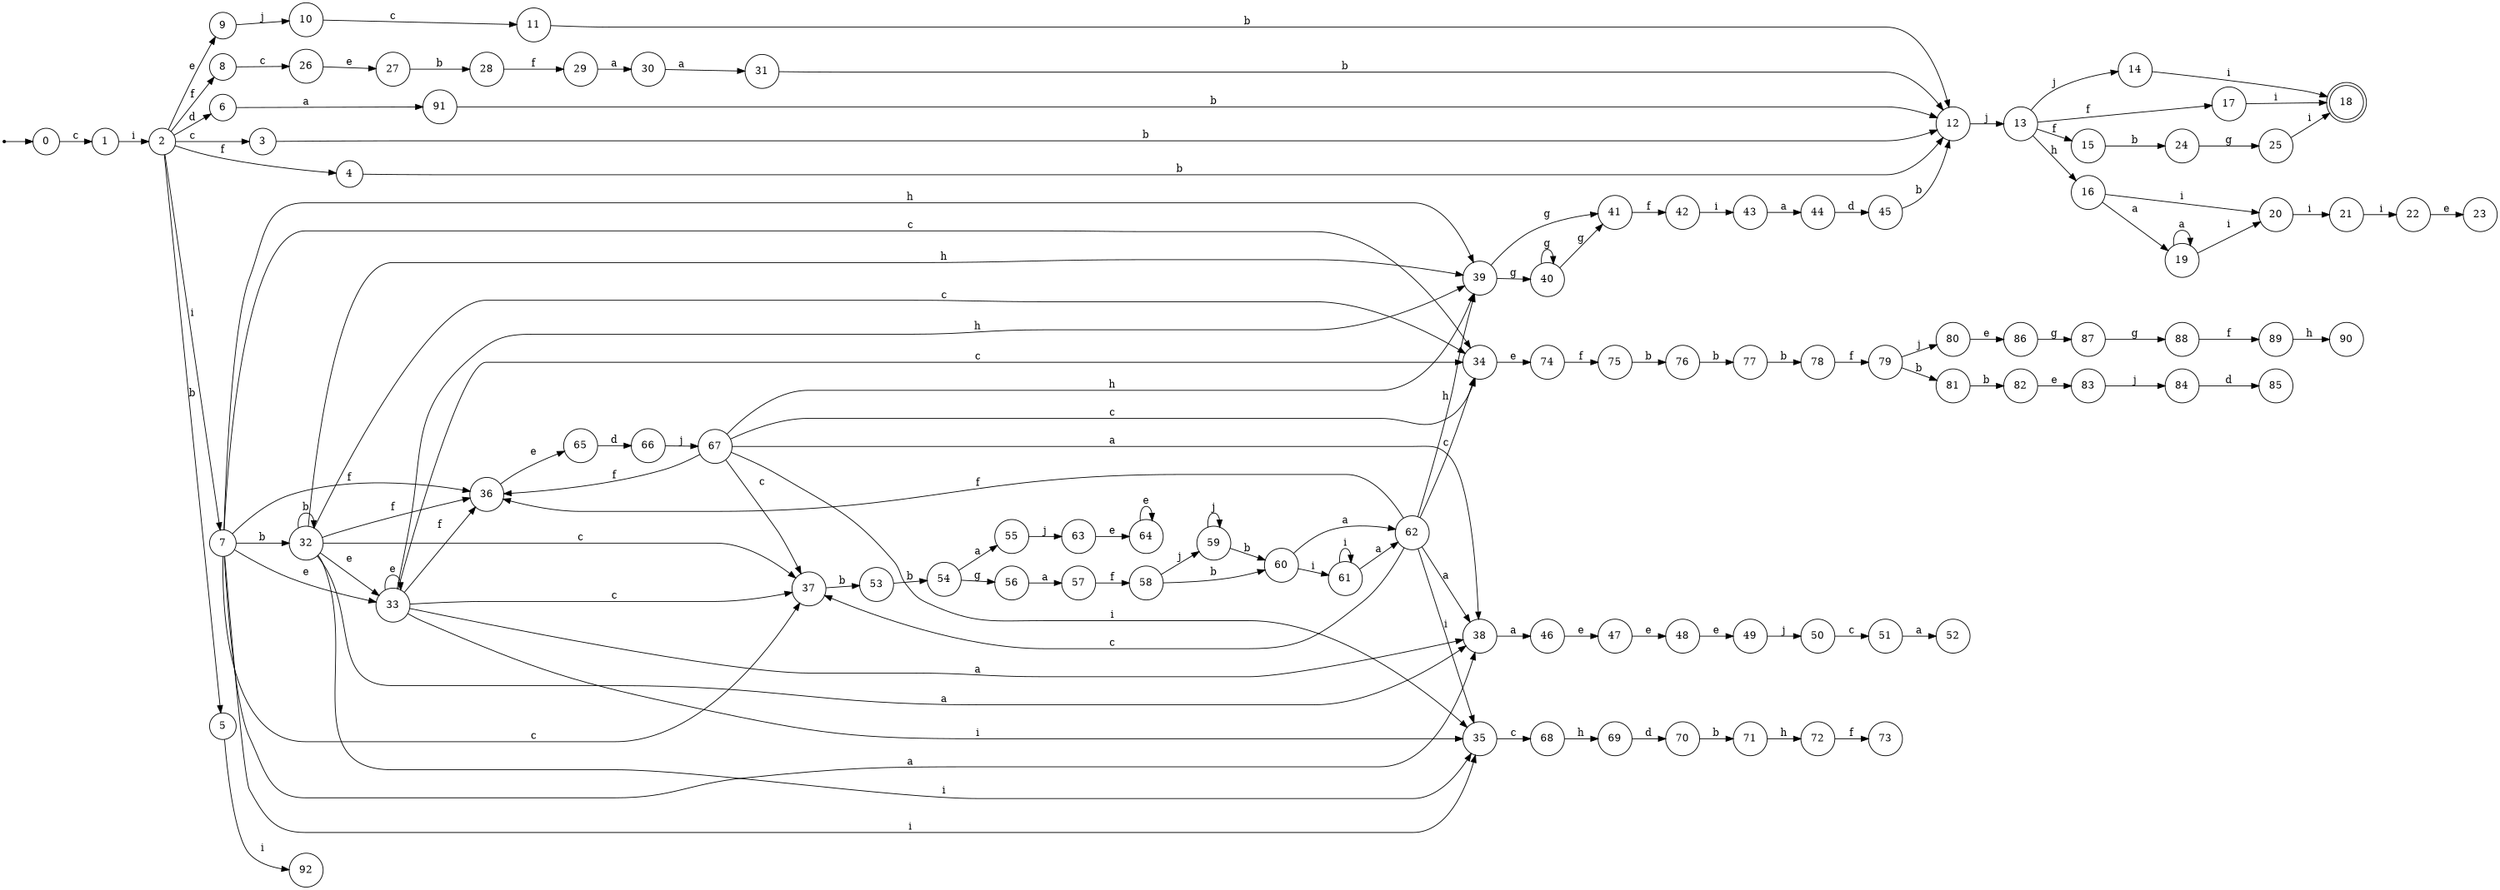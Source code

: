 digraph finite_state_machine {
rankdir=LR;
size="20,20";
node [shape = point]; "dummy0"
node [shape = circle]; "0";
"dummy0" -> "0";
node [shape = circle]; "1";
node [shape = circle]; "2";
node [shape = circle]; "3";
node [shape = circle]; "4";
node [shape = circle]; "5";
node [shape = circle]; "6";
node [shape = circle]; "7";
node [shape = circle]; "8";
node [shape = circle]; "9";
node [shape = circle]; "10";
node [shape = circle]; "11";
node [shape = circle]; "12";
node [shape = circle]; "13";
node [shape = circle]; "14";
node [shape = circle]; "15";
node [shape = circle]; "16";
node [shape = circle]; "17";
node [shape = doublecircle]; "18";node [shape = circle]; "19";
node [shape = circle]; "20";
node [shape = circle]; "21";
node [shape = circle]; "22";
node [shape = circle]; "23";
node [shape = circle]; "24";
node [shape = circle]; "25";
node [shape = circle]; "26";
node [shape = circle]; "27";
node [shape = circle]; "28";
node [shape = circle]; "29";
node [shape = circle]; "30";
node [shape = circle]; "31";
node [shape = circle]; "32";
node [shape = circle]; "33";
node [shape = circle]; "34";
node [shape = circle]; "35";
node [shape = circle]; "36";
node [shape = circle]; "37";
node [shape = circle]; "38";
node [shape = circle]; "39";
node [shape = circle]; "40";
node [shape = circle]; "41";
node [shape = circle]; "42";
node [shape = circle]; "43";
node [shape = circle]; "44";
node [shape = circle]; "45";
node [shape = circle]; "46";
node [shape = circle]; "47";
node [shape = circle]; "48";
node [shape = circle]; "49";
node [shape = circle]; "50";
node [shape = circle]; "51";
node [shape = circle]; "52";
node [shape = circle]; "53";
node [shape = circle]; "54";
node [shape = circle]; "55";
node [shape = circle]; "56";
node [shape = circle]; "57";
node [shape = circle]; "58";
node [shape = circle]; "59";
node [shape = circle]; "60";
node [shape = circle]; "61";
node [shape = circle]; "62";
node [shape = circle]; "63";
node [shape = circle]; "64";
node [shape = circle]; "65";
node [shape = circle]; "66";
node [shape = circle]; "67";
node [shape = circle]; "68";
node [shape = circle]; "69";
node [shape = circle]; "70";
node [shape = circle]; "71";
node [shape = circle]; "72";
node [shape = circle]; "73";
node [shape = circle]; "74";
node [shape = circle]; "75";
node [shape = circle]; "76";
node [shape = circle]; "77";
node [shape = circle]; "78";
node [shape = circle]; "79";
node [shape = circle]; "80";
node [shape = circle]; "81";
node [shape = circle]; "82";
node [shape = circle]; "83";
node [shape = circle]; "84";
node [shape = circle]; "85";
node [shape = circle]; "86";
node [shape = circle]; "87";
node [shape = circle]; "88";
node [shape = circle]; "89";
node [shape = circle]; "90";
node [shape = circle]; "91";
node [shape = circle]; "92";
"0" -> "1" [label = "c"];
 "1" -> "2" [label = "i"];
 "2" -> "3" [label = "c"];
 "2" -> "8" [label = "f"];
 "2" -> "4" [label = "f"];
 "2" -> "5" [label = "b"];
 "2" -> "6" [label = "d"];
 "2" -> "7" [label = "i"];
 "2" -> "9" [label = "e"];
 "9" -> "10" [label = "j"];
 "10" -> "11" [label = "c"];
 "11" -> "12" [label = "b"];
 "12" -> "13" [label = "j"];
 "13" -> "14" [label = "j"];
 "13" -> "17" [label = "f"];
 "13" -> "15" [label = "f"];
 "13" -> "16" [label = "h"];
 "17" -> "18" [label = "i"];
 "16" -> "19" [label = "a"];
 "16" -> "20" [label = "i"];
 "20" -> "21" [label = "i"];
 "21" -> "22" [label = "i"];
 "22" -> "23" [label = "e"];
 "19" -> "19" [label = "a"];
 "19" -> "20" [label = "i"];
 "15" -> "24" [label = "b"];
 "24" -> "25" [label = "g"];
 "25" -> "18" [label = "i"];
 "14" -> "18" [label = "i"];
 "8" -> "26" [label = "c"];
 "26" -> "27" [label = "e"];
 "27" -> "28" [label = "b"];
 "28" -> "29" [label = "f"];
 "29" -> "30" [label = "a"];
 "30" -> "31" [label = "a"];
 "31" -> "12" [label = "b"];
 "7" -> "32" [label = "b"];
 "7" -> "33" [label = "e"];
 "7" -> "34" [label = "c"];
 "7" -> "37" [label = "c"];
 "7" -> "35" [label = "i"];
 "7" -> "36" [label = "f"];
 "7" -> "38" [label = "a"];
 "7" -> "39" [label = "h"];
 "39" -> "40" [label = "g"];
 "39" -> "41" [label = "g"];
 "41" -> "42" [label = "f"];
 "42" -> "43" [label = "i"];
 "43" -> "44" [label = "a"];
 "44" -> "45" [label = "d"];
 "45" -> "12" [label = "b"];
 "40" -> "40" [label = "g"];
 "40" -> "41" [label = "g"];
 "38" -> "46" [label = "a"];
 "46" -> "47" [label = "e"];
 "47" -> "48" [label = "e"];
 "48" -> "49" [label = "e"];
 "49" -> "50" [label = "j"];
 "50" -> "51" [label = "c"];
 "51" -> "52" [label = "a"];
 "37" -> "53" [label = "b"];
 "53" -> "54" [label = "b"];
 "54" -> "55" [label = "a"];
 "54" -> "56" [label = "g"];
 "56" -> "57" [label = "a"];
 "57" -> "58" [label = "f"];
 "58" -> "59" [label = "j"];
 "58" -> "60" [label = "b"];
 "60" -> "61" [label = "i"];
 "60" -> "62" [label = "a"];
 "62" -> "34" [label = "c"];
 "62" -> "37" [label = "c"];
 "62" -> "35" [label = "i"];
 "62" -> "36" [label = "f"];
 "62" -> "38" [label = "a"];
 "62" -> "39" [label = "h"];
 "61" -> "61" [label = "i"];
 "61" -> "62" [label = "a"];
 "59" -> "59" [label = "j"];
 "59" -> "60" [label = "b"];
 "55" -> "63" [label = "j"];
 "63" -> "64" [label = "e"];
 "64" -> "64" [label = "e"];
 "36" -> "65" [label = "e"];
 "65" -> "66" [label = "d"];
 "66" -> "67" [label = "j"];
 "67" -> "36" [label = "f"];
 "67" -> "34" [label = "c"];
 "67" -> "37" [label = "c"];
 "67" -> "35" [label = "i"];
 "67" -> "38" [label = "a"];
 "67" -> "39" [label = "h"];
 "35" -> "68" [label = "c"];
 "68" -> "69" [label = "h"];
 "69" -> "70" [label = "d"];
 "70" -> "71" [label = "b"];
 "71" -> "72" [label = "h"];
 "72" -> "73" [label = "f"];
 "34" -> "74" [label = "e"];
 "74" -> "75" [label = "f"];
 "75" -> "76" [label = "b"];
 "76" -> "77" [label = "b"];
 "77" -> "78" [label = "b"];
 "78" -> "79" [label = "f"];
 "79" -> "80" [label = "j"];
 "79" -> "81" [label = "b"];
 "81" -> "82" [label = "b"];
 "82" -> "83" [label = "e"];
 "83" -> "84" [label = "j"];
 "84" -> "85" [label = "d"];
 "80" -> "86" [label = "e"];
 "86" -> "87" [label = "g"];
 "87" -> "88" [label = "g"];
 "88" -> "89" [label = "f"];
 "89" -> "90" [label = "h"];
 "33" -> "33" [label = "e"];
 "33" -> "34" [label = "c"];
 "33" -> "37" [label = "c"];
 "33" -> "35" [label = "i"];
 "33" -> "36" [label = "f"];
 "33" -> "38" [label = "a"];
 "33" -> "39" [label = "h"];
 "32" -> "32" [label = "b"];
 "32" -> "33" [label = "e"];
 "32" -> "34" [label = "c"];
 "32" -> "37" [label = "c"];
 "32" -> "35" [label = "i"];
 "32" -> "36" [label = "f"];
 "32" -> "38" [label = "a"];
 "32" -> "39" [label = "h"];
 "6" -> "91" [label = "a"];
 "91" -> "12" [label = "b"];
 "5" -> "92" [label = "i"];
 "4" -> "12" [label = "b"];
 "3" -> "12" [label = "b"];
 }
